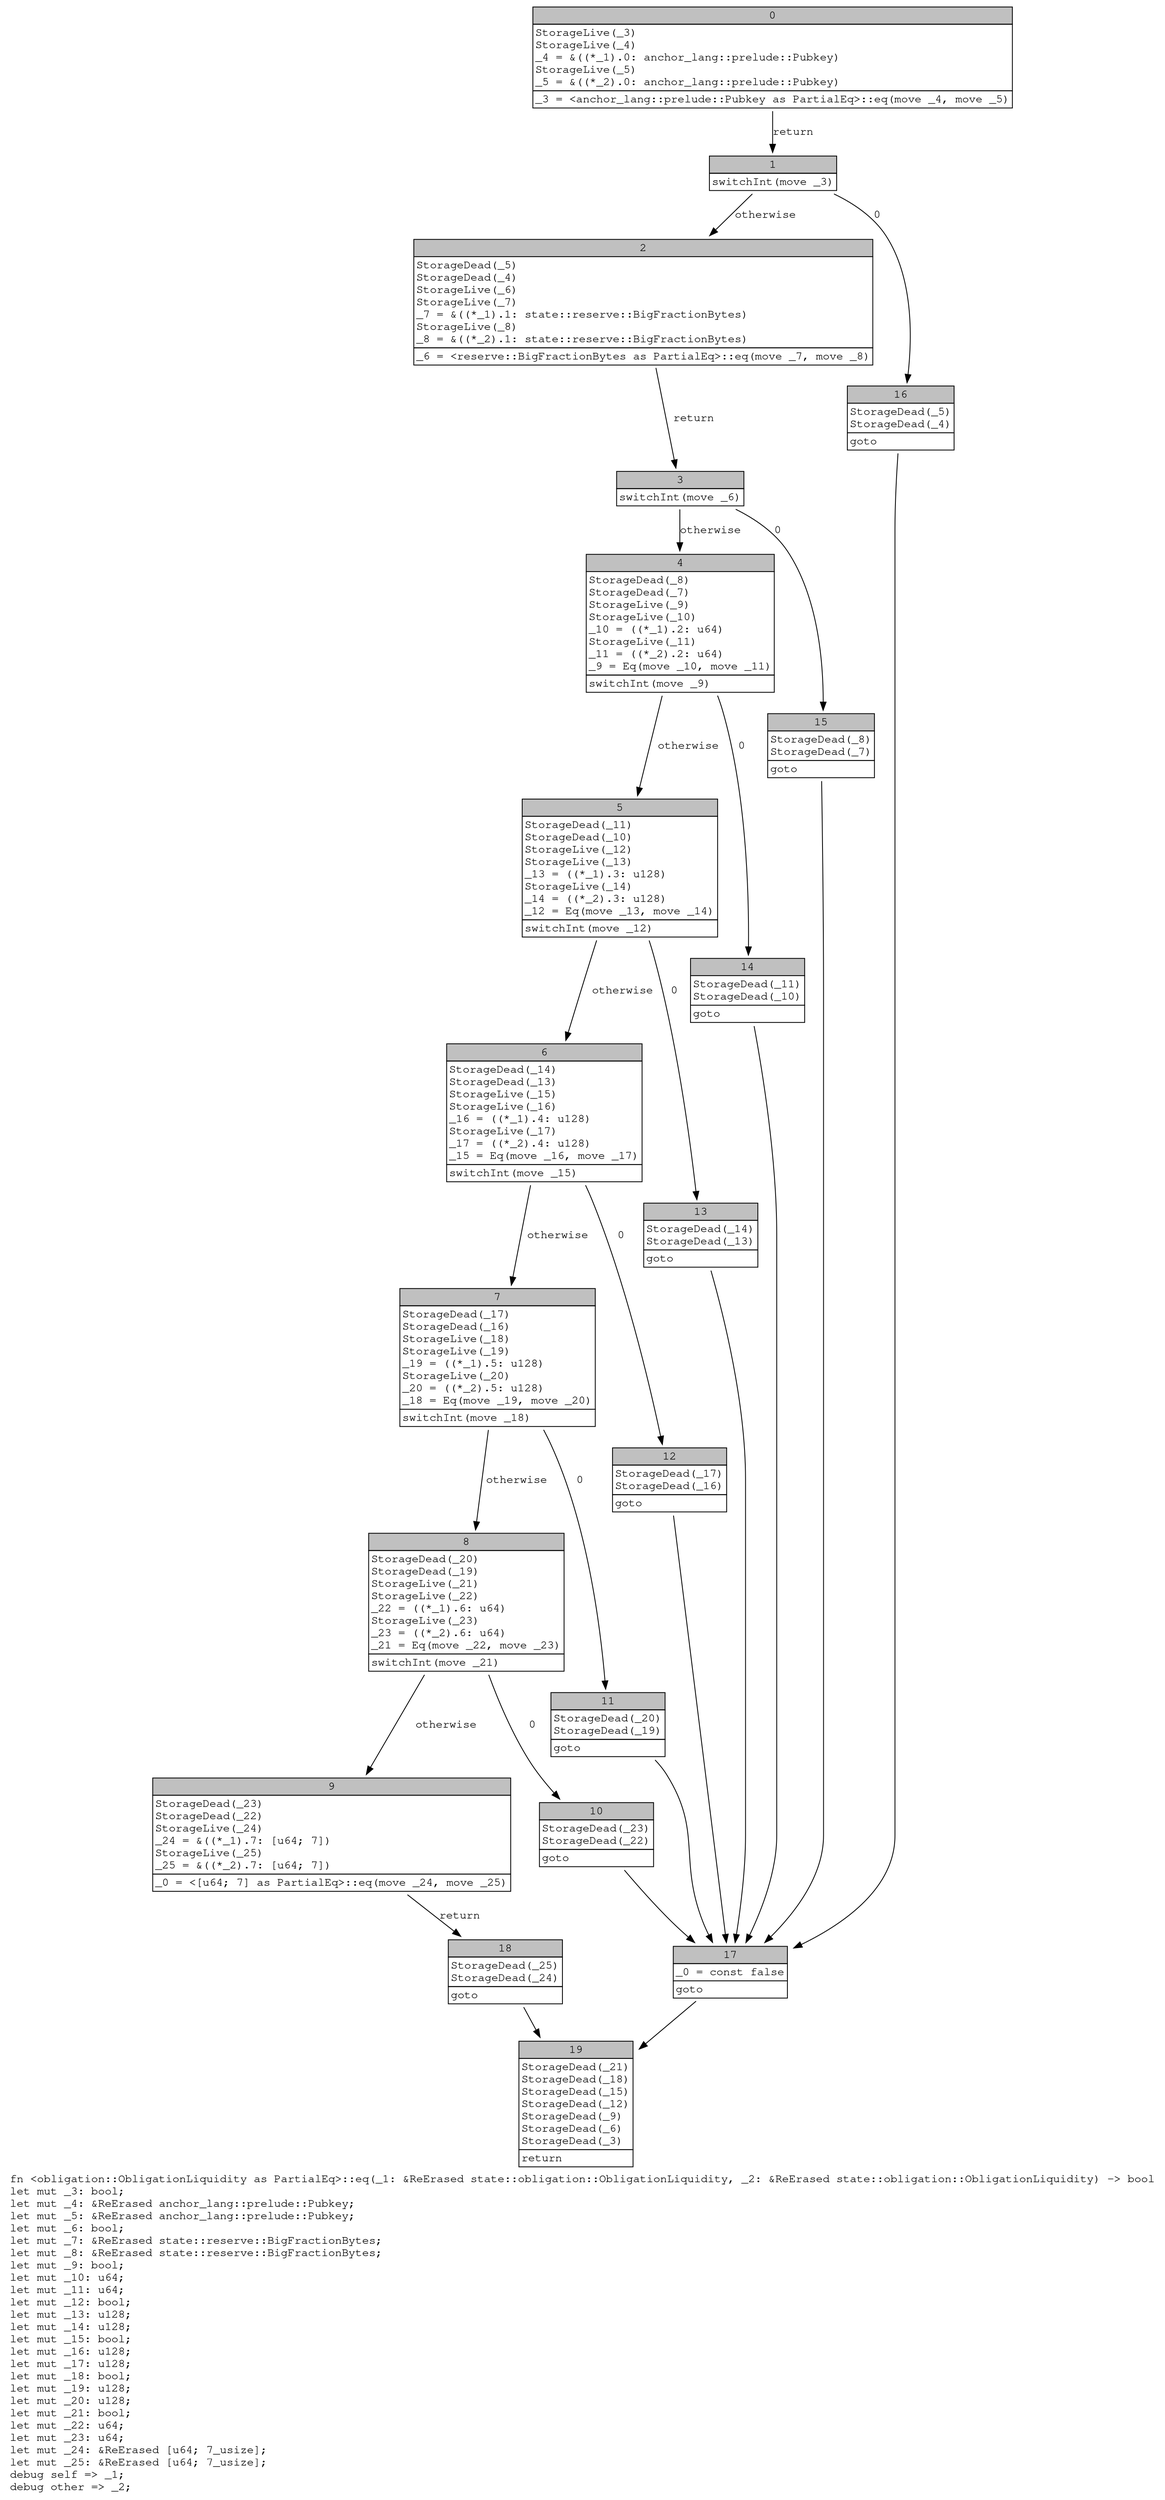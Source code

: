 digraph Mir_0_8262 {
    graph [fontname="Courier, monospace"];
    node [fontname="Courier, monospace"];
    edge [fontname="Courier, monospace"];
    label=<fn &lt;obligation::ObligationLiquidity as PartialEq&gt;::eq(_1: &amp;ReErased state::obligation::ObligationLiquidity, _2: &amp;ReErased state::obligation::ObligationLiquidity) -&gt; bool<br align="left"/>let mut _3: bool;<br align="left"/>let mut _4: &amp;ReErased anchor_lang::prelude::Pubkey;<br align="left"/>let mut _5: &amp;ReErased anchor_lang::prelude::Pubkey;<br align="left"/>let mut _6: bool;<br align="left"/>let mut _7: &amp;ReErased state::reserve::BigFractionBytes;<br align="left"/>let mut _8: &amp;ReErased state::reserve::BigFractionBytes;<br align="left"/>let mut _9: bool;<br align="left"/>let mut _10: u64;<br align="left"/>let mut _11: u64;<br align="left"/>let mut _12: bool;<br align="left"/>let mut _13: u128;<br align="left"/>let mut _14: u128;<br align="left"/>let mut _15: bool;<br align="left"/>let mut _16: u128;<br align="left"/>let mut _17: u128;<br align="left"/>let mut _18: bool;<br align="left"/>let mut _19: u128;<br align="left"/>let mut _20: u128;<br align="left"/>let mut _21: bool;<br align="left"/>let mut _22: u64;<br align="left"/>let mut _23: u64;<br align="left"/>let mut _24: &amp;ReErased [u64; 7_usize];<br align="left"/>let mut _25: &amp;ReErased [u64; 7_usize];<br align="left"/>debug self =&gt; _1;<br align="left"/>debug other =&gt; _2;<br align="left"/>>;
    bb0__0_8262 [shape="none", label=<<table border="0" cellborder="1" cellspacing="0"><tr><td bgcolor="gray" align="center" colspan="1">0</td></tr><tr><td align="left" balign="left">StorageLive(_3)<br/>StorageLive(_4)<br/>_4 = &amp;((*_1).0: anchor_lang::prelude::Pubkey)<br/>StorageLive(_5)<br/>_5 = &amp;((*_2).0: anchor_lang::prelude::Pubkey)<br/></td></tr><tr><td align="left">_3 = &lt;anchor_lang::prelude::Pubkey as PartialEq&gt;::eq(move _4, move _5)</td></tr></table>>];
    bb1__0_8262 [shape="none", label=<<table border="0" cellborder="1" cellspacing="0"><tr><td bgcolor="gray" align="center" colspan="1">1</td></tr><tr><td align="left">switchInt(move _3)</td></tr></table>>];
    bb2__0_8262 [shape="none", label=<<table border="0" cellborder="1" cellspacing="0"><tr><td bgcolor="gray" align="center" colspan="1">2</td></tr><tr><td align="left" balign="left">StorageDead(_5)<br/>StorageDead(_4)<br/>StorageLive(_6)<br/>StorageLive(_7)<br/>_7 = &amp;((*_1).1: state::reserve::BigFractionBytes)<br/>StorageLive(_8)<br/>_8 = &amp;((*_2).1: state::reserve::BigFractionBytes)<br/></td></tr><tr><td align="left">_6 = &lt;reserve::BigFractionBytes as PartialEq&gt;::eq(move _7, move _8)</td></tr></table>>];
    bb3__0_8262 [shape="none", label=<<table border="0" cellborder="1" cellspacing="0"><tr><td bgcolor="gray" align="center" colspan="1">3</td></tr><tr><td align="left">switchInt(move _6)</td></tr></table>>];
    bb4__0_8262 [shape="none", label=<<table border="0" cellborder="1" cellspacing="0"><tr><td bgcolor="gray" align="center" colspan="1">4</td></tr><tr><td align="left" balign="left">StorageDead(_8)<br/>StorageDead(_7)<br/>StorageLive(_9)<br/>StorageLive(_10)<br/>_10 = ((*_1).2: u64)<br/>StorageLive(_11)<br/>_11 = ((*_2).2: u64)<br/>_9 = Eq(move _10, move _11)<br/></td></tr><tr><td align="left">switchInt(move _9)</td></tr></table>>];
    bb5__0_8262 [shape="none", label=<<table border="0" cellborder="1" cellspacing="0"><tr><td bgcolor="gray" align="center" colspan="1">5</td></tr><tr><td align="left" balign="left">StorageDead(_11)<br/>StorageDead(_10)<br/>StorageLive(_12)<br/>StorageLive(_13)<br/>_13 = ((*_1).3: u128)<br/>StorageLive(_14)<br/>_14 = ((*_2).3: u128)<br/>_12 = Eq(move _13, move _14)<br/></td></tr><tr><td align="left">switchInt(move _12)</td></tr></table>>];
    bb6__0_8262 [shape="none", label=<<table border="0" cellborder="1" cellspacing="0"><tr><td bgcolor="gray" align="center" colspan="1">6</td></tr><tr><td align="left" balign="left">StorageDead(_14)<br/>StorageDead(_13)<br/>StorageLive(_15)<br/>StorageLive(_16)<br/>_16 = ((*_1).4: u128)<br/>StorageLive(_17)<br/>_17 = ((*_2).4: u128)<br/>_15 = Eq(move _16, move _17)<br/></td></tr><tr><td align="left">switchInt(move _15)</td></tr></table>>];
    bb7__0_8262 [shape="none", label=<<table border="0" cellborder="1" cellspacing="0"><tr><td bgcolor="gray" align="center" colspan="1">7</td></tr><tr><td align="left" balign="left">StorageDead(_17)<br/>StorageDead(_16)<br/>StorageLive(_18)<br/>StorageLive(_19)<br/>_19 = ((*_1).5: u128)<br/>StorageLive(_20)<br/>_20 = ((*_2).5: u128)<br/>_18 = Eq(move _19, move _20)<br/></td></tr><tr><td align="left">switchInt(move _18)</td></tr></table>>];
    bb8__0_8262 [shape="none", label=<<table border="0" cellborder="1" cellspacing="0"><tr><td bgcolor="gray" align="center" colspan="1">8</td></tr><tr><td align="left" balign="left">StorageDead(_20)<br/>StorageDead(_19)<br/>StorageLive(_21)<br/>StorageLive(_22)<br/>_22 = ((*_1).6: u64)<br/>StorageLive(_23)<br/>_23 = ((*_2).6: u64)<br/>_21 = Eq(move _22, move _23)<br/></td></tr><tr><td align="left">switchInt(move _21)</td></tr></table>>];
    bb9__0_8262 [shape="none", label=<<table border="0" cellborder="1" cellspacing="0"><tr><td bgcolor="gray" align="center" colspan="1">9</td></tr><tr><td align="left" balign="left">StorageDead(_23)<br/>StorageDead(_22)<br/>StorageLive(_24)<br/>_24 = &amp;((*_1).7: [u64; 7])<br/>StorageLive(_25)<br/>_25 = &amp;((*_2).7: [u64; 7])<br/></td></tr><tr><td align="left">_0 = &lt;[u64; 7] as PartialEq&gt;::eq(move _24, move _25)</td></tr></table>>];
    bb10__0_8262 [shape="none", label=<<table border="0" cellborder="1" cellspacing="0"><tr><td bgcolor="gray" align="center" colspan="1">10</td></tr><tr><td align="left" balign="left">StorageDead(_23)<br/>StorageDead(_22)<br/></td></tr><tr><td align="left">goto</td></tr></table>>];
    bb11__0_8262 [shape="none", label=<<table border="0" cellborder="1" cellspacing="0"><tr><td bgcolor="gray" align="center" colspan="1">11</td></tr><tr><td align="left" balign="left">StorageDead(_20)<br/>StorageDead(_19)<br/></td></tr><tr><td align="left">goto</td></tr></table>>];
    bb12__0_8262 [shape="none", label=<<table border="0" cellborder="1" cellspacing="0"><tr><td bgcolor="gray" align="center" colspan="1">12</td></tr><tr><td align="left" balign="left">StorageDead(_17)<br/>StorageDead(_16)<br/></td></tr><tr><td align="left">goto</td></tr></table>>];
    bb13__0_8262 [shape="none", label=<<table border="0" cellborder="1" cellspacing="0"><tr><td bgcolor="gray" align="center" colspan="1">13</td></tr><tr><td align="left" balign="left">StorageDead(_14)<br/>StorageDead(_13)<br/></td></tr><tr><td align="left">goto</td></tr></table>>];
    bb14__0_8262 [shape="none", label=<<table border="0" cellborder="1" cellspacing="0"><tr><td bgcolor="gray" align="center" colspan="1">14</td></tr><tr><td align="left" balign="left">StorageDead(_11)<br/>StorageDead(_10)<br/></td></tr><tr><td align="left">goto</td></tr></table>>];
    bb15__0_8262 [shape="none", label=<<table border="0" cellborder="1" cellspacing="0"><tr><td bgcolor="gray" align="center" colspan="1">15</td></tr><tr><td align="left" balign="left">StorageDead(_8)<br/>StorageDead(_7)<br/></td></tr><tr><td align="left">goto</td></tr></table>>];
    bb16__0_8262 [shape="none", label=<<table border="0" cellborder="1" cellspacing="0"><tr><td bgcolor="gray" align="center" colspan="1">16</td></tr><tr><td align="left" balign="left">StorageDead(_5)<br/>StorageDead(_4)<br/></td></tr><tr><td align="left">goto</td></tr></table>>];
    bb17__0_8262 [shape="none", label=<<table border="0" cellborder="1" cellspacing="0"><tr><td bgcolor="gray" align="center" colspan="1">17</td></tr><tr><td align="left" balign="left">_0 = const false<br/></td></tr><tr><td align="left">goto</td></tr></table>>];
    bb18__0_8262 [shape="none", label=<<table border="0" cellborder="1" cellspacing="0"><tr><td bgcolor="gray" align="center" colspan="1">18</td></tr><tr><td align="left" balign="left">StorageDead(_25)<br/>StorageDead(_24)<br/></td></tr><tr><td align="left">goto</td></tr></table>>];
    bb19__0_8262 [shape="none", label=<<table border="0" cellborder="1" cellspacing="0"><tr><td bgcolor="gray" align="center" colspan="1">19</td></tr><tr><td align="left" balign="left">StorageDead(_21)<br/>StorageDead(_18)<br/>StorageDead(_15)<br/>StorageDead(_12)<br/>StorageDead(_9)<br/>StorageDead(_6)<br/>StorageDead(_3)<br/></td></tr><tr><td align="left">return</td></tr></table>>];
    bb0__0_8262 -> bb1__0_8262 [label="return"];
    bb1__0_8262 -> bb16__0_8262 [label="0"];
    bb1__0_8262 -> bb2__0_8262 [label="otherwise"];
    bb2__0_8262 -> bb3__0_8262 [label="return"];
    bb3__0_8262 -> bb15__0_8262 [label="0"];
    bb3__0_8262 -> bb4__0_8262 [label="otherwise"];
    bb4__0_8262 -> bb14__0_8262 [label="0"];
    bb4__0_8262 -> bb5__0_8262 [label="otherwise"];
    bb5__0_8262 -> bb13__0_8262 [label="0"];
    bb5__0_8262 -> bb6__0_8262 [label="otherwise"];
    bb6__0_8262 -> bb12__0_8262 [label="0"];
    bb6__0_8262 -> bb7__0_8262 [label="otherwise"];
    bb7__0_8262 -> bb11__0_8262 [label="0"];
    bb7__0_8262 -> bb8__0_8262 [label="otherwise"];
    bb8__0_8262 -> bb10__0_8262 [label="0"];
    bb8__0_8262 -> bb9__0_8262 [label="otherwise"];
    bb9__0_8262 -> bb18__0_8262 [label="return"];
    bb10__0_8262 -> bb17__0_8262 [label=""];
    bb11__0_8262 -> bb17__0_8262 [label=""];
    bb12__0_8262 -> bb17__0_8262 [label=""];
    bb13__0_8262 -> bb17__0_8262 [label=""];
    bb14__0_8262 -> bb17__0_8262 [label=""];
    bb15__0_8262 -> bb17__0_8262 [label=""];
    bb16__0_8262 -> bb17__0_8262 [label=""];
    bb17__0_8262 -> bb19__0_8262 [label=""];
    bb18__0_8262 -> bb19__0_8262 [label=""];
}

